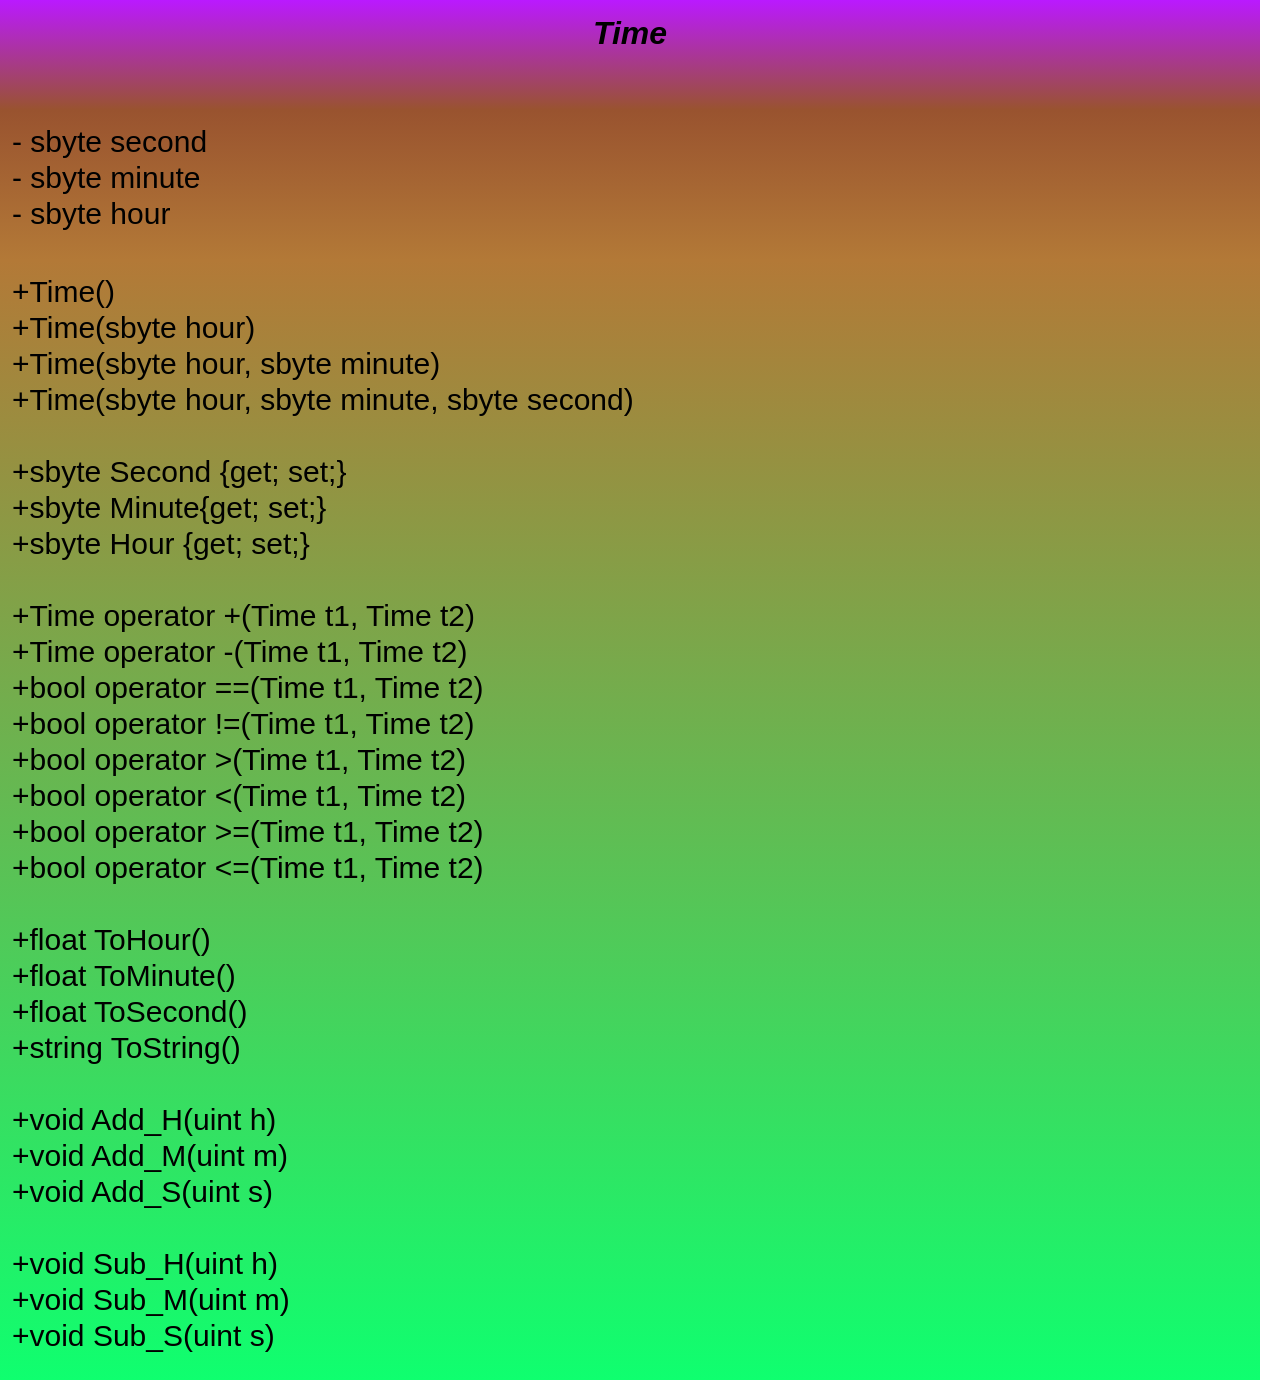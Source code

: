 <mxfile version="12.5.3" type="device"><diagram id="ZKTZcJox1N7iYcyeV3xN" name="Страница 1"><mxGraphModel dx="852" dy="484" grid="1" gridSize="10" guides="1" tooltips="1" connect="1" arrows="1" fold="1" page="1" pageScale="1" pageWidth="827" pageHeight="1169" math="0" shadow="0"><root><mxCell id="0"/><mxCell id="1" parent="0"/><mxCell id="ArfyusgmaDKLLZGKEfnC-1" value="Time" style="swimlane;fontStyle=3;align=center;verticalAlign=top;childLayout=stackLayout;horizontal=1;startSize=55;horizontalStack=0;resizeParent=1;resizeParentMax=0;resizeLast=0;collapsible=1;marginBottom=0;fontSize=16;strokeWidth=1;fillColor=#BA19FF;gradientColor=#99532F;strokeColor=none;" parent="1" vertex="1"><mxGeometry x="100" width="630" height="690" as="geometry"/></mxCell><mxCell id="ArfyusgmaDKLLZGKEfnC-2" value="- sbyte second&#10;- sbyte minute&#10;- sbyte hour" style="text;strokeColor=none;fillColor=#99532F;align=left;verticalAlign=top;spacingLeft=4;spacingRight=4;overflow=hidden;rotatable=0;points=[[0,0.5],[1,0.5]];portConstraint=eastwest;fontSize=15;labelBackgroundColor=none;gradientColor=#B37937;" parent="ArfyusgmaDKLLZGKEfnC-1" vertex="1"><mxGeometry y="55" width="630" height="75" as="geometry"/></mxCell><mxCell id="ArfyusgmaDKLLZGKEfnC-4" value="+Time()&lt;br style=&quot;font-size: 15px&quot;&gt;+Time(sbyte hour)&lt;br style=&quot;font-size: 15px&quot;&gt;+Time(sbyte hour, sbyte minute)&lt;br style=&quot;font-size: 15px&quot;&gt;+Time(sbyte hour, sbyte minute, sbyte second)&lt;br&gt;&lt;br&gt;+sbyte Second {get; set;}&lt;br&gt;+sbyte Minute{get; set;}&lt;br&gt;+sbyte Hour {get; set;}&lt;br&gt;&lt;br&gt;+Time operator +(Time t1, Time t2)&lt;br&gt;+Time operator -(Time t1, Time t2)&lt;br&gt;+bool operator ==(Time t1, Time t2)&lt;br&gt;+bool&amp;nbsp;operator !=(Time t1, Time t2)&lt;br&gt;+bool&amp;nbsp;operator &amp;gt;(Time t1, Time t2)&lt;br&gt;+bool&amp;nbsp;operator &amp;lt;(Time t1, Time t2)&lt;br&gt;+bool&amp;nbsp;operator &amp;gt;=(Time t1, Time t2)&lt;br&gt;+bool&amp;nbsp;operator &amp;lt;=(Time t1, Time t2)&lt;br&gt;&lt;br&gt;+float ToHour()&lt;br&gt;+float ToMinute()&lt;br&gt;+float ToSecond()&lt;br&gt;+string ToString()&lt;br&gt;&lt;br&gt;+void Add_H(uint h)&lt;br&gt;+void Add_M(uint m)&lt;br&gt;+void Add_S(uint s)&lt;br&gt;&lt;br&gt;+void Sub_H(uint h)&lt;br&gt;+void Sub_M(uint m)&lt;br&gt;+void Sub_S(uint s)" style="text;strokeColor=none;fillColor=#B37937;align=left;verticalAlign=top;spacingLeft=4;spacingRight=4;overflow=hidden;rotatable=0;points=[[0,0.5],[1,0.5]];portConstraint=eastwest;gradientColor=#0FFF6F;fontSize=15;labelBackgroundColor=none;labelBorderColor=none;fontColor=#000000;html=1;whiteSpace=wrap;fontStyle=0;gradientDirection=south;" parent="ArfyusgmaDKLLZGKEfnC-1" vertex="1"><mxGeometry y="130" width="630" height="560" as="geometry"/></mxCell></root></mxGraphModel></diagram></mxfile>